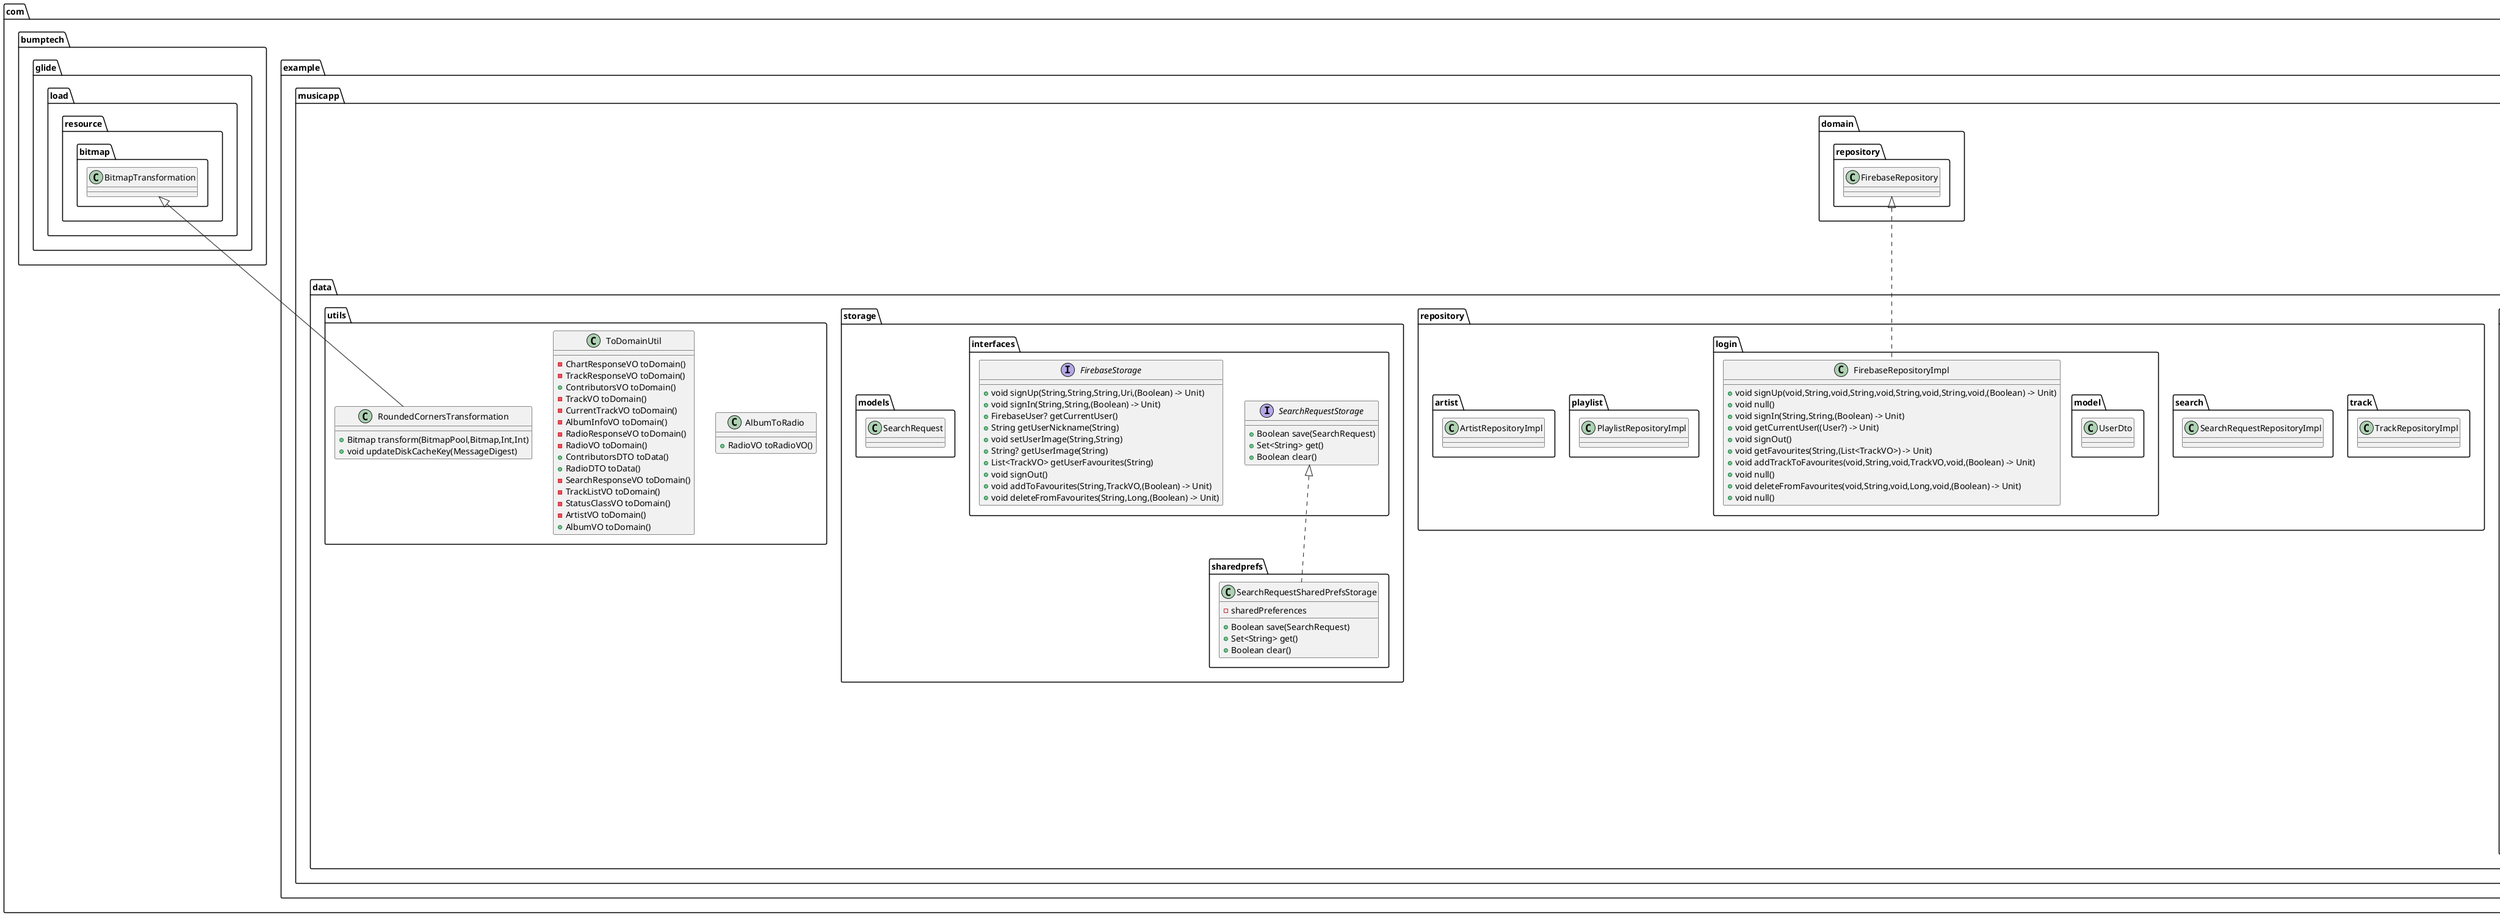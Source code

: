 @startuml
class com.example.musicapp.data.remote.models.search.SearchResponseDTO {
}
class com.example.musicapp.data.remote.models.search.ChartResponseDTO {
}
class com.example.musicapp.data.remote.models.search.TrackResponseDTO {
}
class com.example.musicapp.data.repository.track.TrackRepositoryImpl {
}
class com.example.musicapp.data.storage.sharedprefs.SearchRequestSharedPrefsStorage {
-  sharedPreferences
+ Boolean save(SearchRequest)
+ Set<String> get()
+ Boolean clear()
}


interface com.example.musicapp.data.storage.interfaces.SearchRequestStorage {
+ Boolean save(SearchRequest)
+ Set<String> get()
+ Boolean clear()
}

enum com.example.musicapp.data.remote.models.search.StatusClassDTO {
+ String errorMessage
+ StatusClassDTO withError(String)
}


class com.example.musicapp.data.remote.models.home.RadioResponseDTO {
}
class com.example.musicapp.data.remote.models.home.RadioDTO {
}
class com.example.musicapp.data.remote.models.tracks.TrackListDTO {
}
class com.example.musicapp.data.repository.search.SearchRequestRepositoryImpl {
}
class com.example.musicapp.data.remote.models.artist.AlbumResponse {
}
class com.example.musicapp.data.remote.models.artist.AlbumDTO {
}
class com.example.musicapp.data.utils.AlbumToRadio {
+ RadioVO toRadioVO()
}

class com.example.musicapp.data.remote.models.tracks.CurrentTrackDTO {
}
class com.example.musicapp.data.remote.models.tracks.AlbumInfoDTO {
}
class com.example.musicapp.data.remote.models.tracks.ContributorsDTO {
}
class com.example.musicapp.data.repository.login.model.UserDto {
}
class com.example.musicapp.data.utils.ToDomainUtil {
- ChartResponseVO toDomain()
- TrackResponseVO toDomain()
+ ContributorsVO toDomain()
- TrackVO toDomain()
- CurrentTrackVO toDomain()
- AlbumInfoVO toDomain()
- RadioResponseVO toDomain()
- RadioVO toDomain()
+ ContributorsDTO toData()
+ RadioDTO toData()
- SearchResponseVO toDomain()
- TrackListVO toDomain()
- StatusClassVO toDomain()
- ArtistVO toDomain()
+ AlbumVO toDomain()
}

class com.example.musicapp.data.storage.models.SearchRequest {
}
class FirebaseStorageImpl {
}
class null {
+ void onDataChange(DataSnapshot)
+ void onCancelled(DatabaseError)
}

class null {
+ void onDataChange(DataSnapshot)
+ void onCancelled(DatabaseError)
}

class null {
+ void onDataChange(DataSnapshot)
+ void onCancelled(DatabaseError)
}

class null {
-  TAG
}

class com.example.musicapp.data.remote.models.artist.ArtistDTO {
}
class com.example.musicapp.data.repository.login.FirebaseRepositoryImpl {
+ void signUp(void,String,void,String,void,String,void,String,void,(Boolean) -> Unit)
+ void null()
+ void signIn(String,String,(Boolean) -> Unit)
+ void getCurrentUser((User?) -> Unit)
+ void signOut()
+ void getFavourites(String,(List<TrackVO>) -> Unit)
+ void addTrackToFavourites(void,String,void,TrackVO,void,(Boolean) -> Unit)
+ void null()
+ void deleteFromFavourites(void,String,void,Long,void,(Boolean) -> Unit)
+ void null()
}

interface com.example.musicapp.data.storage.interfaces.FirebaseStorage {
+ void signUp(String,String,String,Uri,(Boolean) -> Unit)
+ void signIn(String,String,(Boolean) -> Unit)
+ FirebaseUser? getCurrentUser()
+ String getUserNickname(String)
+ void setUserImage(String,String)
+ String? getUserImage(String)
+ List<TrackVO> getUserFavourites(String)
+ void signOut()
+ void addToFavourites(String,TrackVO,(Boolean) -> Unit)
+ void deleteFromFavourites(String,Long,(Boolean) -> Unit)
}

class com.example.musicapp.data.utils.RoundedCornersTransformation {
+ Bitmap transform(BitmapPool,Bitmap,Int,Int)
+ void updateDiskCacheKey(MessageDigest)
}

class com.example.musicapp.data.repository.playlist.PlaylistRepositoryImpl {
}
interface com.example.musicapp.data.remote.interfaces.MusicApi {
+ Response<SearchResponseDTO> search(String)
+ void track(void)
+ Response<ChartResponseDTO> chart()
+ Response<RadioResponseDTO> radio()
+ void getRadioTracks(void)
+ void getArtistCard(void)
+ void getArtistTopSongs(void)
+ void getArtistAlbums(void)
+ void getAlbumContributors(void)
+ void getArtistAlbumTracks(void)
}

class com.example.musicapp.data.remote.models.tracks.TrackDTO {
}
class com.example.musicapp.data.remote.models.artist.ContributorsResponseDTO {
}
class com.example.musicapp.data.repository.artist.ArtistRepositoryImpl {
}


com.example.musicapp.data.storage.interfaces.SearchRequestStorage <|.. com.example.musicapp.data.storage.sharedprefs.SearchRequestSharedPrefsStorage
ValueEventListener <|.. null
ValueEventListener <|.. null
ValueEventListener <|.. null
com.example.musicapp.domain.repository.FirebaseRepository <|.. com.example.musicapp.data.repository.login.FirebaseRepositoryImpl
com.bumptech.glide.load.resource.bitmap.BitmapTransformation <|-- com.example.musicapp.data.utils.RoundedCornersTransformation
@enduml